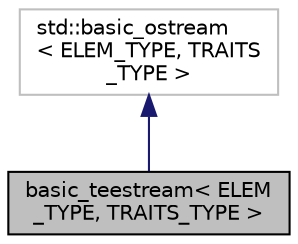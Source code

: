 digraph "basic_teestream&lt; ELEM_TYPE, TRAITS_TYPE &gt;"
{
 // LATEX_PDF_SIZE
  edge [fontname="Helvetica",fontsize="10",labelfontname="Helvetica",labelfontsize="10"];
  node [fontname="Helvetica",fontsize="10",shape=record];
  Node1 [label="basic_teestream\< ELEM\l_TYPE, TRAITS_TYPE \>",height=0.2,width=0.4,color="black", fillcolor="grey75", style="filled", fontcolor="black",tooltip="Basic teestream. Distributes the input data into every bound output stream."];
  Node2 -> Node1 [dir="back",color="midnightblue",fontsize="10",style="solid",fontname="Helvetica"];
  Node2 [label="std::basic_ostream\l\< ELEM_TYPE, TRAITS\l_TYPE \>",height=0.2,width=0.4,color="grey75", fillcolor="white", style="filled",tooltip=" "];
}
